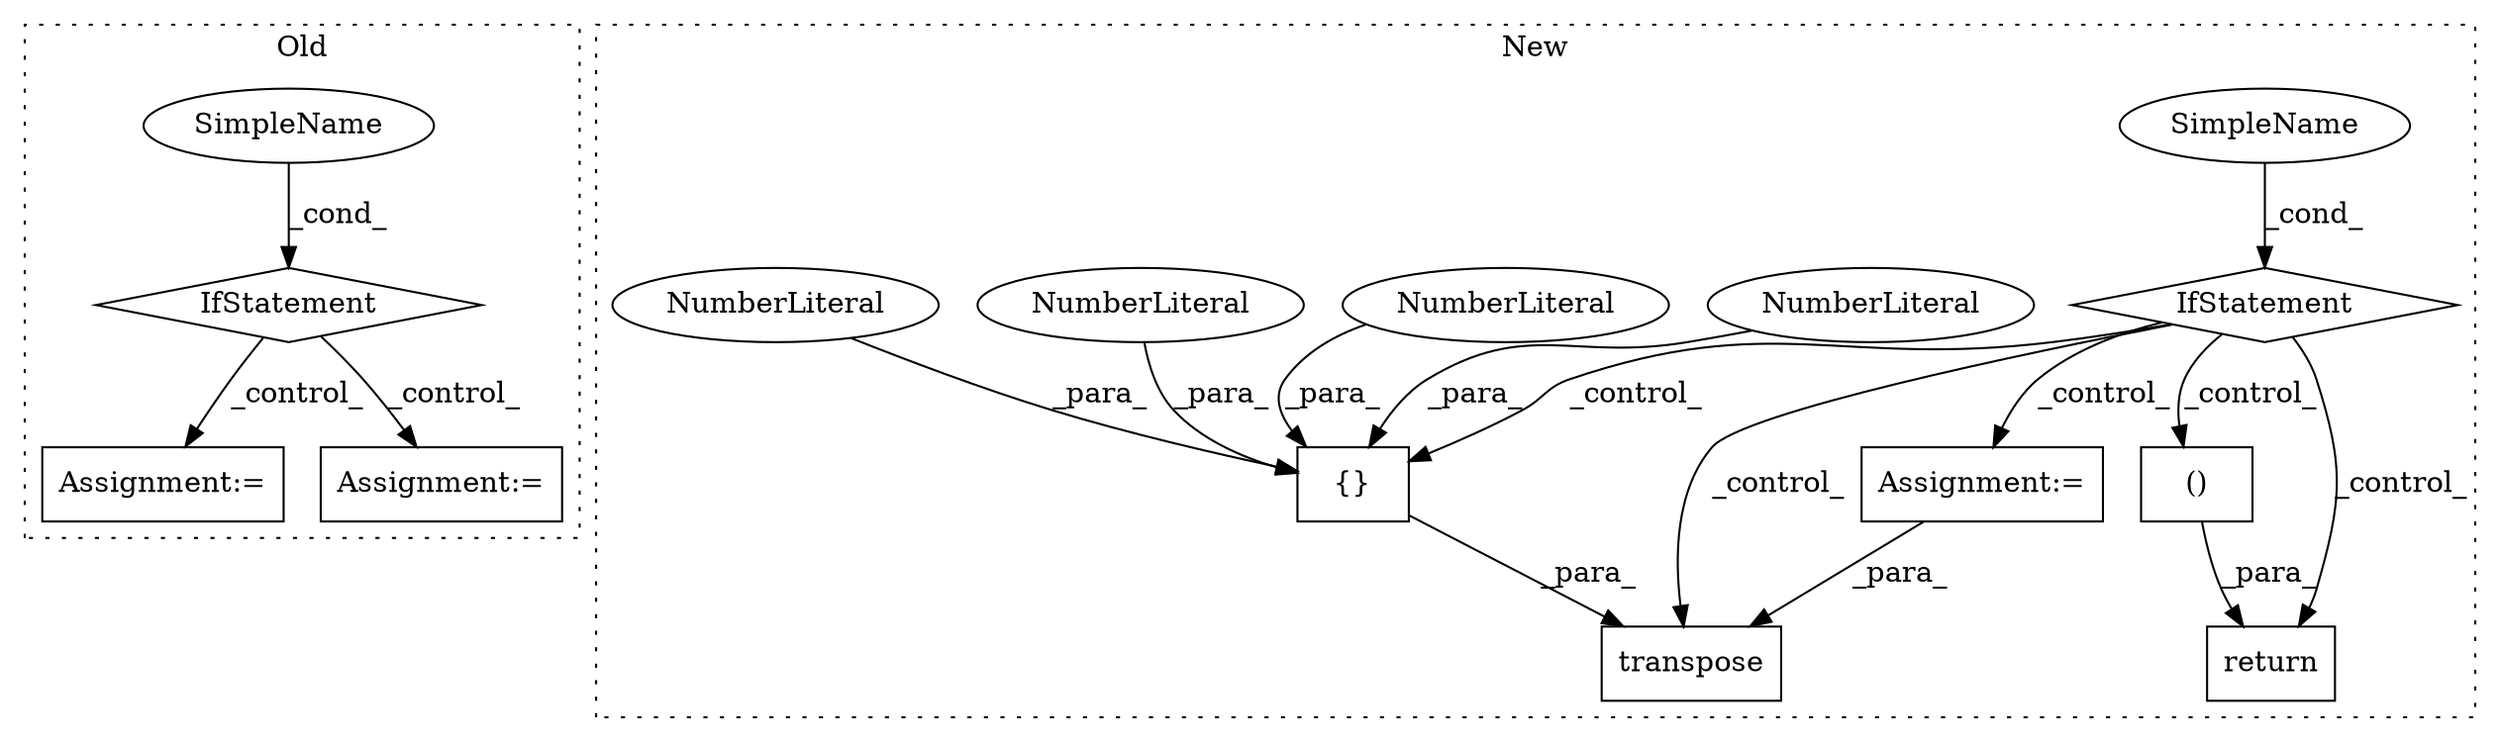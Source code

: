 digraph G {
subgraph cluster0 {
1 [label="IfStatement" a="25" s="1076,1090" l="4,2" shape="diamond"];
5 [label="Assignment:=" a="7" s="1189" l="1" shape="box"];
6 [label="SimpleName" a="42" s="" l="" shape="ellipse"];
8 [label="Assignment:=" a="7" s="1105" l="1" shape="box"];
label = "Old";
style="dotted";
}
subgraph cluster1 {
2 [label="transpose" a="32" s="1286,1341" l="10,1" shape="box"];
3 [label="IfStatement" a="25" s="1151,1170" l="4,2" shape="diamond"];
4 [label="SimpleName" a="42" s="1155" l="15" shape="ellipse"];
7 [label="()" a="106" s="1396" l="27" shape="box"];
9 [label="Assignment:=" a="7" s="1182" l="1" shape="box"];
10 [label="{}" a="4" s="1332,1340" l="1,1" shape="box"];
11 [label="NumberLiteral" a="34" s="1337" l="1" shape="ellipse"];
12 [label="NumberLiteral" a="34" s="1339" l="1" shape="ellipse"];
13 [label="NumberLiteral" a="34" s="1335" l="1" shape="ellipse"];
14 [label="NumberLiteral" a="34" s="1333" l="1" shape="ellipse"];
15 [label="return" a="41" s="1364" l="7" shape="box"];
label = "New";
style="dotted";
}
1 -> 8 [label="_control_"];
1 -> 5 [label="_control_"];
3 -> 15 [label="_control_"];
3 -> 7 [label="_control_"];
3 -> 9 [label="_control_"];
3 -> 2 [label="_control_"];
3 -> 10 [label="_control_"];
4 -> 3 [label="_cond_"];
6 -> 1 [label="_cond_"];
7 -> 15 [label="_para_"];
9 -> 2 [label="_para_"];
10 -> 2 [label="_para_"];
11 -> 10 [label="_para_"];
12 -> 10 [label="_para_"];
13 -> 10 [label="_para_"];
14 -> 10 [label="_para_"];
}